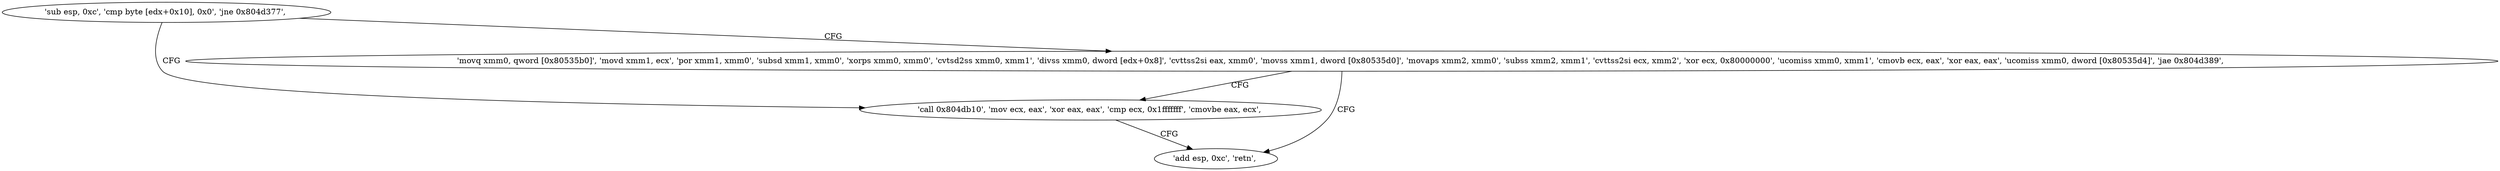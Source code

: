 digraph "func" {
"134533920" [label = "'sub esp, 0xc', 'cmp byte [edx+0x10], 0x0', 'jne 0x804d377', " ]
"134534007" [label = "'call 0x804db10', 'mov ecx, eax', 'xor eax, eax', 'cmp ecx, 0x1fffffff', 'cmovbe eax, ecx', " ]
"134533929" [label = "'movq xmm0, qword [0x80535b0]', 'movd xmm1, ecx', 'por xmm1, xmm0', 'subsd xmm1, xmm0', 'xorps xmm0, xmm0', 'cvtsd2ss xmm0, xmm1', 'divss xmm0, dword [edx+0x8]', 'cvttss2si eax, xmm0', 'movss xmm1, dword [0x80535d0]', 'movaps xmm2, xmm0', 'subss xmm2, xmm1', 'cvttss2si ecx, xmm2', 'xor ecx, 0x80000000', 'ucomiss xmm0, xmm1', 'cmovb ecx, eax', 'xor eax, eax', 'ucomiss xmm0, dword [0x80535d4]', 'jae 0x804d389', " ]
"134534025" [label = "'add esp, 0xc', 'retn', " ]
"134533920" -> "134534007" [ label = "CFG" ]
"134533920" -> "134533929" [ label = "CFG" ]
"134534007" -> "134534025" [ label = "CFG" ]
"134533929" -> "134534025" [ label = "CFG" ]
"134533929" -> "134534007" [ label = "CFG" ]
}
